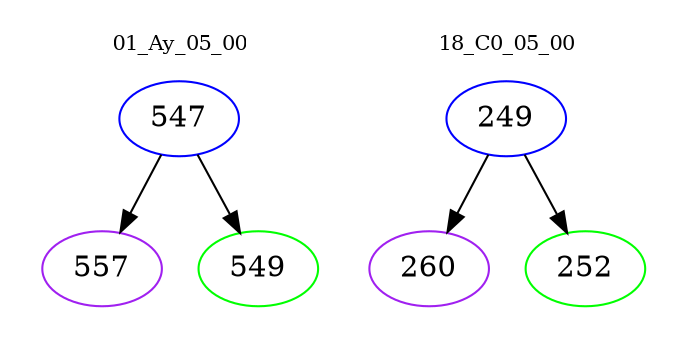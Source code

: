 digraph{
subgraph cluster_0 {
color = white
label = "01_Ay_05_00";
fontsize=10;
T0_547 [label="547", color="blue"]
T0_547 -> T0_557 [color="black"]
T0_557 [label="557", color="purple"]
T0_547 -> T0_549 [color="black"]
T0_549 [label="549", color="green"]
}
subgraph cluster_1 {
color = white
label = "18_C0_05_00";
fontsize=10;
T1_249 [label="249", color="blue"]
T1_249 -> T1_260 [color="black"]
T1_260 [label="260", color="purple"]
T1_249 -> T1_252 [color="black"]
T1_252 [label="252", color="green"]
}
}
